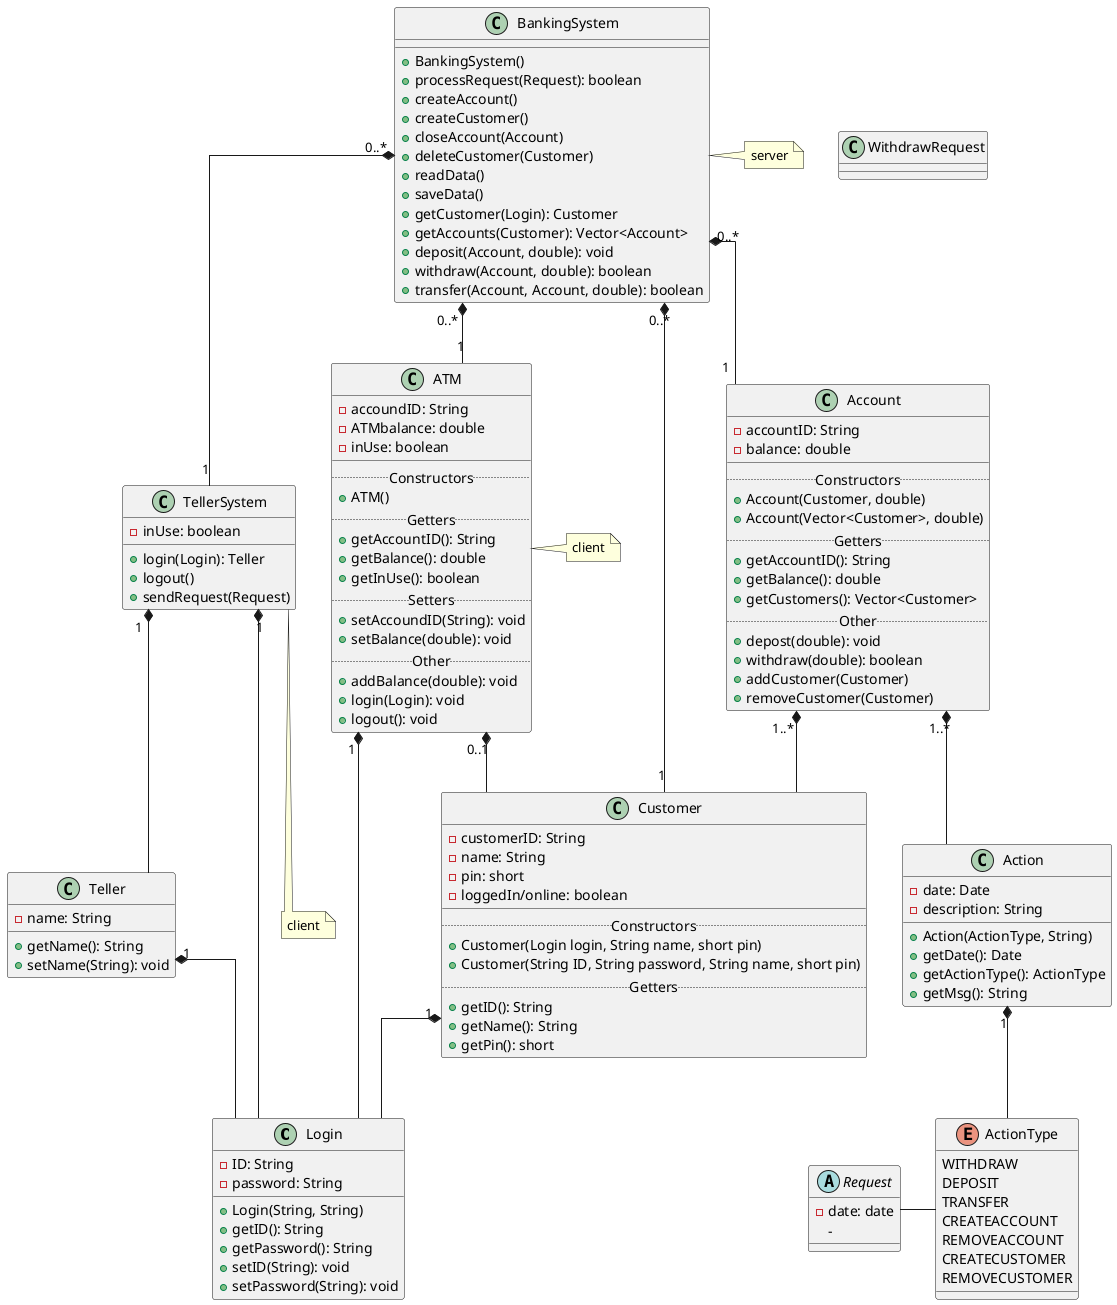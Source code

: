 ' NOT A GOOD DRAFT TO SHOW '


@startuml Banking System

/'
General Notes
--------------------------------------------------
'/



/'
Major Classes
--------------------------------------------------
'/
class Login {
    - ID: String
    - password: String
    + Login(String, String)
    + getID(): String
    + getPassword(): String
    + setID(String): void
    + setPassword(String): void
}

class Customer {
    - customerID: String
    - name: String
    - pin: short
    - loggedIn/online: boolean
    __
    .. Constructors ..
    + Customer(Login login, String name, short pin)
    + Customer(String ID, String password, String name, short pin)
    .. Getters ..
    + getID(): String
    + getName(): String
    + getPin(): short
}

class Account {
    - accountID: String
    - balance: double
    __
    .. Constructors ..
    + Account(Customer, double)
    + Account(Vector<Customer>, double)
    .. Getters ..
    + getAccountID(): String
    + getBalance(): double
    + getCustomers(): Vector<Customer>
    .. Other ..
    + depost(double): void
    + withdraw(double): boolean
    + addCustomer(Customer)
    + removeCustomer(Customer)
}

class Teller {
    - name: String
    + getName(): String
    + setName(String): void
}

class TellerSystem {
    - inUse: boolean
    + login(Login): Teller
    + logout()
    + sendRequest(Request)
}
note bottom: client

class ATM {
    - accoundID: String
    - ATMbalance: double
    - inUse: boolean
    __
    .. Constructors ..
    + ATM()
    .. Getters ..
    + getAccountID(): String
    + getBalance(): double
    + getInUse(): boolean
    .. Setters ..
    + setAccoundID(String): void
    + setBalance(double): void
    .. Other ..
    + addBalance(double): void
    + login(Login): void
    + logout(): void
}
note right: client

class BankingSystem {
    + BankingSystem()
    + processRequest(Request): boolean
    + createAccount()
    + createCustomer()
    + closeAccount(Account)
    + deleteCustomer(Customer)
    + readData()
    + saveData()
    + getCustomer(Login): Customer
    + getAccounts(Customer): Vector<Account>
    + deposit(Account, double): void
    + withdraw(Account, double): boolean
    + transfer(Account, Account, double): boolean
}
note right: server



/'
Other Classes
--------------------------------------------------
'/
abstract class Request {
    - date: date
    - 
}

class WithdrawRequest {

}



/'
Other Classes
--------------------------------------------------
'/
enum ActionType {
    WITHDRAW
    DEPOSIT
    TRANSFER
    CREATEACCOUNT
    REMOVEACCOUNT
    CREATECUSTOMER
    REMOVECUSTOMER
}

class Action {
    - date: Date
    - description: String
    + Action(ActionType, String)
    + getDate(): Date
    + getActionType(): ActionType
    + getMsg(): String
}



/'
Class Relations
--------------------------------------------------
'/
Account "1..*" *-d- Customer
Account "1..*" *-d- Action

Action "1" *-d- ActionType

ActionType -l- Request

BankingSystem "0..*" *-d- "1" Customer
BankingSystem "0..*" *-d- "1" Account
BankingSystem "0..*" *-d- "1" TellerSystem
BankingSystem "0..*" *-d- "1" ATM

Customer -u-* "0..1" ATM

Login -u-* "1" Customer
Login -u-* "1" Teller
Login -u-* "1" ATM
Login -u-* "1" TellerSystem

Teller -u-* "1" TellerSystem


/'
Styling
--------------------------------------------------
makes the lines straight
'/
skinparam linetype polyline
skinparam linetype ortho



@enduml